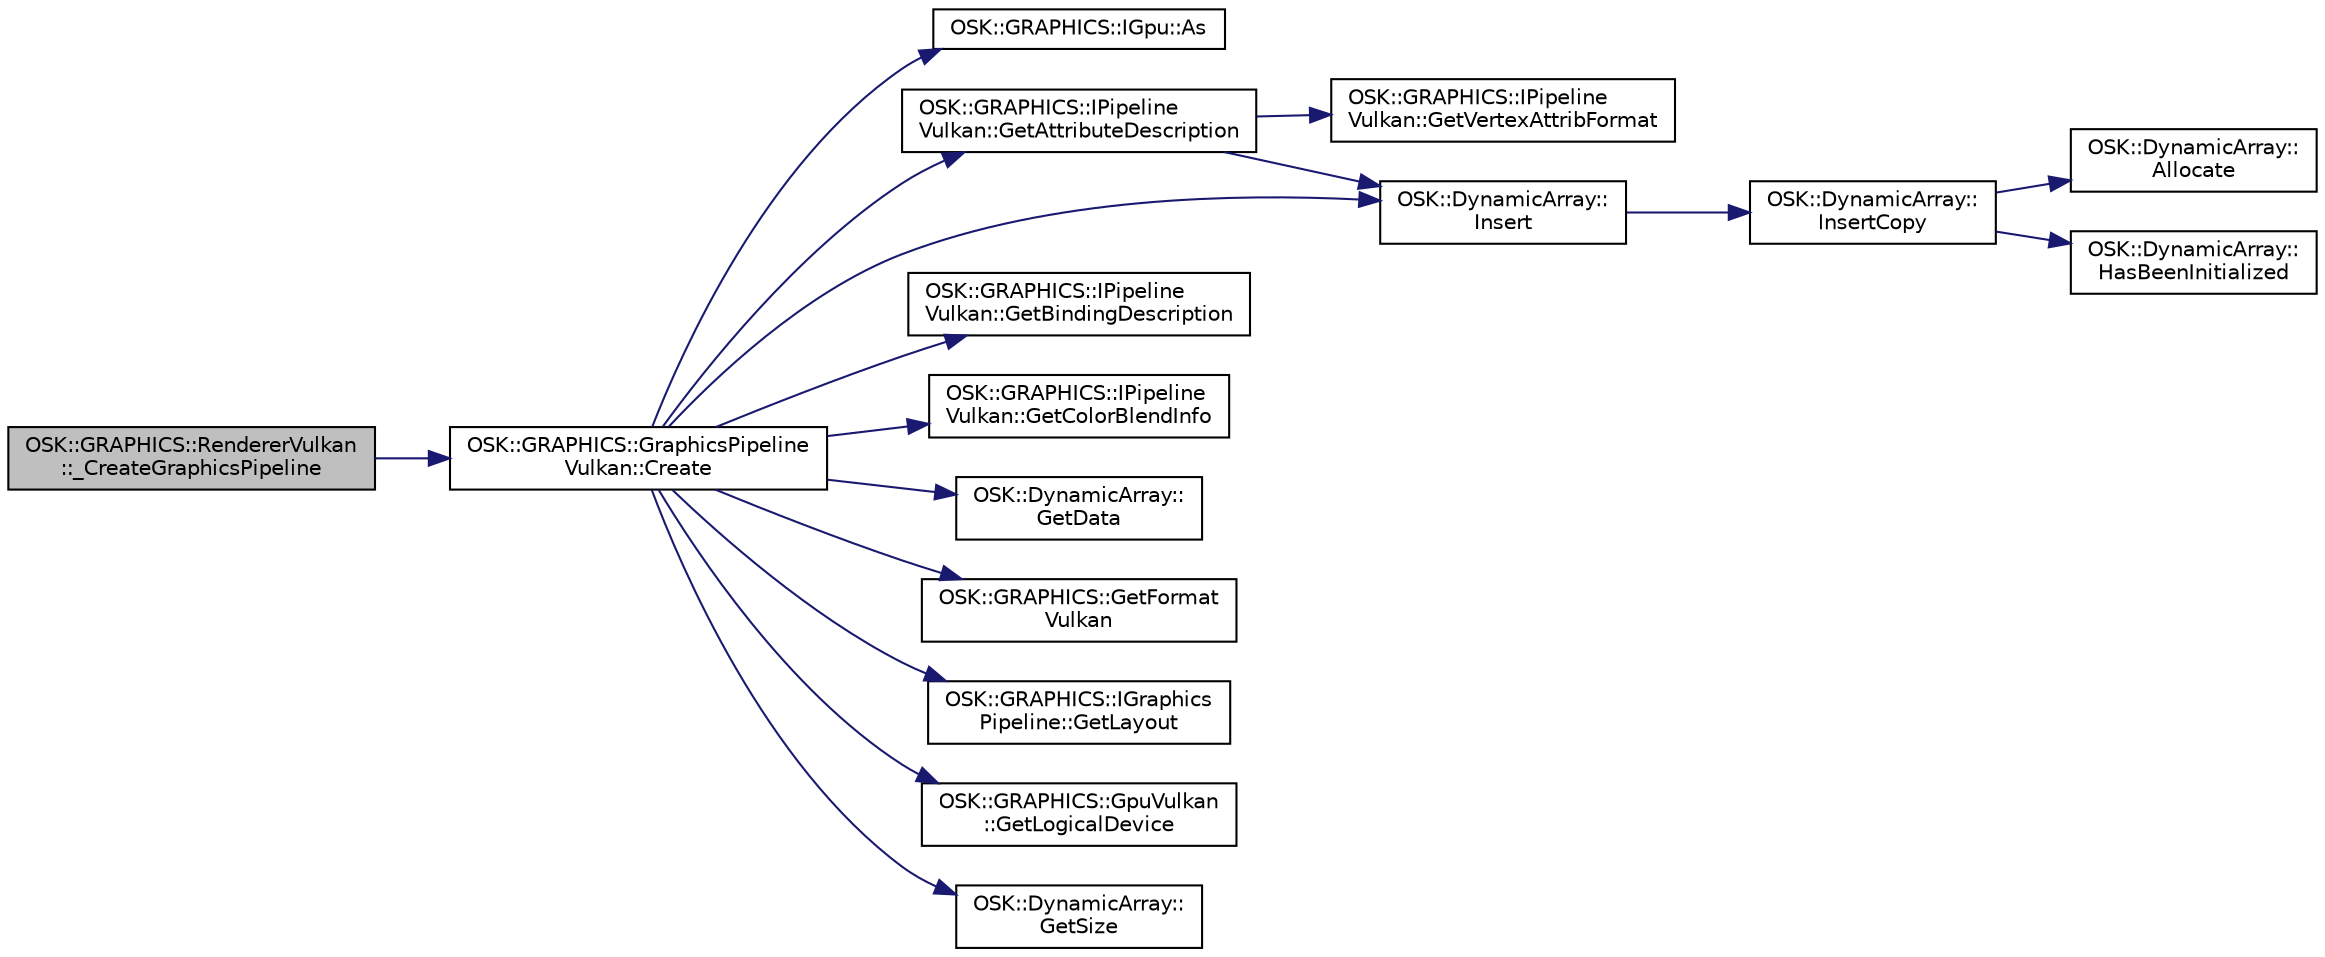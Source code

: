 digraph "OSK::GRAPHICS::RendererVulkan::_CreateGraphicsPipeline"
{
 // LATEX_PDF_SIZE
  edge [fontname="Helvetica",fontsize="10",labelfontname="Helvetica",labelfontsize="10"];
  node [fontname="Helvetica",fontsize="10",shape=record];
  rankdir="LR";
  Node1 [label="OSK::GRAPHICS::RendererVulkan\l::_CreateGraphicsPipeline",height=0.2,width=0.4,color="black", fillcolor="grey75", style="filled", fontcolor="black",tooltip="Crea un graphics pipeline."];
  Node1 -> Node2 [color="midnightblue",fontsize="10",style="solid"];
  Node2 [label="OSK::GRAPHICS::GraphicsPipeline\lVulkan::Create",height=0.2,width=0.4,color="black", fillcolor="white", style="filled",URL="$class_o_s_k_1_1_g_r_a_p_h_i_c_s_1_1_graphics_pipeline_vulkan.html#a3061cf5122c4b68ccf20679c2221624b",tooltip="Crea el pipeline con la configuración dada."];
  Node2 -> Node3 [color="midnightblue",fontsize="10",style="solid"];
  Node3 [label="OSK::GRAPHICS::IGpu::As",height=0.2,width=0.4,color="black", fillcolor="white", style="filled",URL="$class_o_s_k_1_1_g_r_a_p_h_i_c_s_1_1_i_gpu.html#a1b0e5d22fed49696034d38442892121c",tooltip="Castea la clase al tipo dado."];
  Node2 -> Node4 [color="midnightblue",fontsize="10",style="solid"];
  Node4 [label="OSK::GRAPHICS::IPipeline\lVulkan::GetAttributeDescription",height=0.2,width=0.4,color="black", fillcolor="white", style="filled",URL="$class_o_s_k_1_1_g_r_a_p_h_i_c_s_1_1_i_pipeline_vulkan.html#a1d236c2f7cc4330d7cd10bf50828f0a2",tooltip=" "];
  Node4 -> Node5 [color="midnightblue",fontsize="10",style="solid"];
  Node5 [label="OSK::GRAPHICS::IPipeline\lVulkan::GetVertexAttribFormat",height=0.2,width=0.4,color="black", fillcolor="white", style="filled",URL="$class_o_s_k_1_1_g_r_a_p_h_i_c_s_1_1_i_pipeline_vulkan.html#a7da64952ed199b2d82b9ead6e4fbb528",tooltip=" "];
  Node4 -> Node6 [color="midnightblue",fontsize="10",style="solid"];
  Node6 [label="OSK::DynamicArray::\lInsert",height=0.2,width=0.4,color="black", fillcolor="white", style="filled",URL="$class_o_s_k_1_1_dynamic_array.html#a2c1e7bd2efbadf8b163f67c26921ba53",tooltip="Inserta un elemento al final del array."];
  Node6 -> Node7 [color="midnightblue",fontsize="10",style="solid"];
  Node7 [label="OSK::DynamicArray::\lInsertCopy",height=0.2,width=0.4,color="black", fillcolor="white", style="filled",URL="$class_o_s_k_1_1_dynamic_array.html#a037c4e2c0414718e5fc3cc608167a261",tooltip="Inserta una copia del elemento al final del array."];
  Node7 -> Node8 [color="midnightblue",fontsize="10",style="solid"];
  Node8 [label="OSK::DynamicArray::\lAllocate",height=0.2,width=0.4,color="black", fillcolor="white", style="filled",URL="$class_o_s_k_1_1_dynamic_array.html#acf322bf27bf4bfd581079500c67171a6",tooltip="Reserva espacio para 'size' elementos. Preserva los elementos anteriores."];
  Node7 -> Node9 [color="midnightblue",fontsize="10",style="solid"];
  Node9 [label="OSK::DynamicArray::\lHasBeenInitialized",height=0.2,width=0.4,color="black", fillcolor="white", style="filled",URL="$class_o_s_k_1_1_dynamic_array.html#a24b36038b685ea5f33b2b9b279035cef",tooltip="Devuelve true si el array se ha inicializado."];
  Node2 -> Node10 [color="midnightblue",fontsize="10",style="solid"];
  Node10 [label="OSK::GRAPHICS::IPipeline\lVulkan::GetBindingDescription",height=0.2,width=0.4,color="black", fillcolor="white", style="filled",URL="$class_o_s_k_1_1_g_r_a_p_h_i_c_s_1_1_i_pipeline_vulkan.html#ad1fca29d5c2e9832579dfb5559865734",tooltip=" "];
  Node2 -> Node11 [color="midnightblue",fontsize="10",style="solid"];
  Node11 [label="OSK::GRAPHICS::IPipeline\lVulkan::GetColorBlendInfo",height=0.2,width=0.4,color="black", fillcolor="white", style="filled",URL="$class_o_s_k_1_1_g_r_a_p_h_i_c_s_1_1_i_pipeline_vulkan.html#a8869f410d6c8cd06729ef34051111770",tooltip=" "];
  Node2 -> Node12 [color="midnightblue",fontsize="10",style="solid"];
  Node12 [label="OSK::DynamicArray::\lGetData",height=0.2,width=0.4,color="black", fillcolor="white", style="filled",URL="$class_o_s_k_1_1_dynamic_array.html#ac8a6d70f938c482e1f7aa68c7d186bb8",tooltip="Devuelve el array original."];
  Node2 -> Node13 [color="midnightblue",fontsize="10",style="solid"];
  Node13 [label="OSK::GRAPHICS::GetFormat\lVulkan",height=0.2,width=0.4,color="black", fillcolor="white", style="filled",URL="$namespace_o_s_k_1_1_g_r_a_p_h_i_c_s.html#aa15e92a412a9d26d5213e4f716762081",tooltip="Obtiene la representación nativa del formato para Vulkan."];
  Node2 -> Node14 [color="midnightblue",fontsize="10",style="solid"];
  Node14 [label="OSK::GRAPHICS::IGraphics\lPipeline::GetLayout",height=0.2,width=0.4,color="black", fillcolor="white", style="filled",URL="$class_o_s_k_1_1_g_r_a_p_h_i_c_s_1_1_i_graphics_pipeline.html#a4834a8877c7903bc98791cd7c8caba4f",tooltip="Devuelve el layout usado por este pipeline."];
  Node2 -> Node15 [color="midnightblue",fontsize="10",style="solid"];
  Node15 [label="OSK::GRAPHICS::GpuVulkan\l::GetLogicalDevice",height=0.2,width=0.4,color="black", fillcolor="white", style="filled",URL="$class_o_s_k_1_1_g_r_a_p_h_i_c_s_1_1_gpu_vulkan.html#a9f3d2735d7bb54ecb4056d5284cb686f",tooltip=" "];
  Node2 -> Node16 [color="midnightblue",fontsize="10",style="solid"];
  Node16 [label="OSK::DynamicArray::\lGetSize",height=0.2,width=0.4,color="black", fillcolor="white", style="filled",URL="$class_o_s_k_1_1_dynamic_array.html#a94d0cbf0543d0c976de674d31b15df90",tooltip="Devuelve el número de elementos almacenados."];
  Node2 -> Node6 [color="midnightblue",fontsize="10",style="solid"];
}
